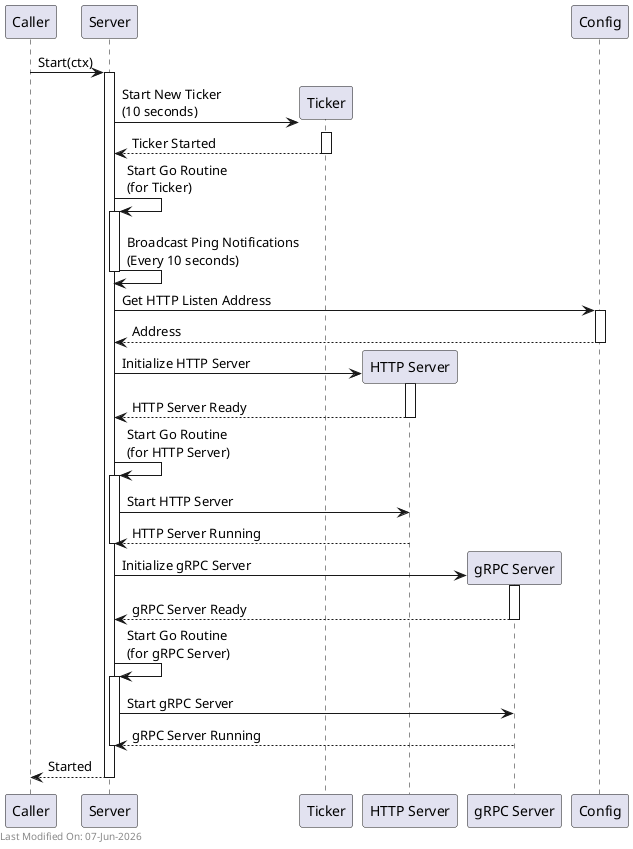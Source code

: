 @startuml
participant Caller
participant "Server" as S
participant "Ticker" as T
participant "HTTP Server" as HS
participant "gRPC Server" as GS
participant "Config" as C

Caller -> S : Start(ctx)
activate S

create T
S -> T : Start New Ticker\n(10 seconds)
activate T
T --> S : Ticker Started
deactivate T

S -> S : Start Go Routine\n(for Ticker)
activate S
S -> S : Broadcast Ping Notifications\n(Every 10 seconds)
deactivate S

S -> C : Get HTTP Listen Address
activate C
C --> S : Address
deactivate C

create HS
S -> HS : Initialize HTTP Server
activate HS
HS --> S : HTTP Server Ready
deactivate HS

S -> S : Start Go Routine\n(for HTTP Server)
activate S

S -> HS : Start HTTP Server
HS --> S : HTTP Server Running
deactivate HS
deactivate S

create GS
S -> GS : Initialize gRPC Server
activate GS
GS --> S : gRPC Server Ready
deactivate GS

S -> S : Start Go Routine\n(for gRPC Server)
activate S
S -> GS : Start gRPC Server
GS --> S : gRPC Server Running
deactivate GS
deactivate S

S --> Caller : Started
deactivate S

left footer Last Modified On: %date("dd-MMM-yyyy")

@enduml
